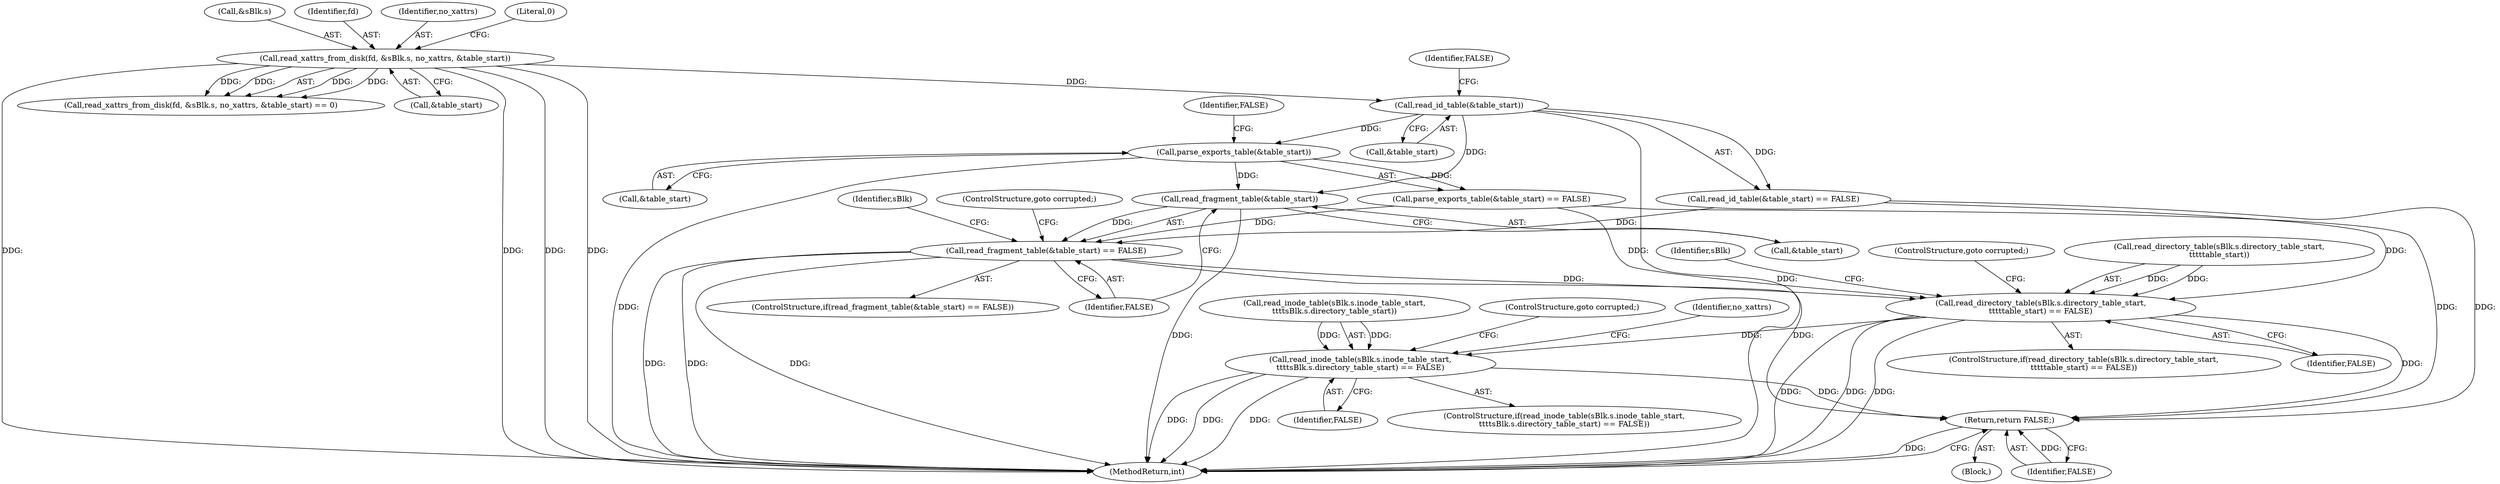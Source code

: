digraph "0_squashfs-tools_f95864afe8833fe3ad782d714b41378e860977b1_1@API" {
"1000281" [label="(Call,read_fragment_table(&table_start))"];
"1000209" [label="(Call,read_id_table(&table_start))"];
"1000146" [label="(Call,read_xattrs_from_disk(fd, &sBlk.s, no_xattrs, &table_start))"];
"1000237" [label="(Call,parse_exports_table(&table_start))"];
"1000280" [label="(Call,read_fragment_table(&table_start) == FALSE)"];
"1000313" [label="(Call,read_directory_table(sBlk.s.directory_table_start,\n\t\t\t\ttable_start) == FALSE)"];
"1000340" [label="(Call,read_inode_table(sBlk.s.inode_table_start,\n\t\t\t\tsBlk.s.directory_table_start) == FALSE)"];
"1000368" [label="(Return,return FALSE;)"];
"1000369" [label="(Identifier,FALSE)"];
"1000148" [label="(Call,&sBlk.s)"];
"1000146" [label="(Call,read_xattrs_from_disk(fd, &sBlk.s, no_xattrs, &table_start))"];
"1000279" [label="(ControlStructure,if(read_fragment_table(&table_start) == FALSE))"];
"1000355" [label="(Identifier,no_xattrs)"];
"1000117" [label="(Block,)"];
"1000285" [label="(ControlStructure,goto corrupted;)"];
"1000304" [label="(Identifier,sBlk)"];
"1000312" [label="(ControlStructure,if(read_directory_table(sBlk.s.directory_table_start,\n\t\t\t\ttable_start) == FALSE))"];
"1000145" [label="(Call,read_xattrs_from_disk(fd, &sBlk.s, no_xattrs, &table_start) == 0)"];
"1000340" [label="(Call,read_inode_table(sBlk.s.inode_table_start,\n\t\t\t\tsBlk.s.directory_table_start) == FALSE)"];
"1000240" [label="(Identifier,FALSE)"];
"1000368" [label="(Return,return FALSE;)"];
"1000322" [label="(ControlStructure,goto corrupted;)"];
"1000314" [label="(Call,read_directory_table(sBlk.s.directory_table_start,\n\t\t\t\ttable_start))"];
"1000212" [label="(Identifier,FALSE)"];
"1000209" [label="(Call,read_id_table(&table_start))"];
"1000281" [label="(Call,read_fragment_table(&table_start))"];
"1000313" [label="(Call,read_directory_table(sBlk.s.directory_table_start,\n\t\t\t\ttable_start) == FALSE)"];
"1000282" [label="(Call,&table_start)"];
"1000341" [label="(Call,read_inode_table(sBlk.s.inode_table_start,\n\t\t\t\tsBlk.s.directory_table_start))"];
"1000339" [label="(ControlStructure,if(read_inode_table(sBlk.s.inode_table_start,\n\t\t\t\tsBlk.s.directory_table_start) == FALSE))"];
"1000147" [label="(Identifier,fd)"];
"1000152" [label="(Identifier,no_xattrs)"];
"1000237" [label="(Call,parse_exports_table(&table_start))"];
"1000327" [label="(Identifier,sBlk)"];
"1000208" [label="(Call,read_id_table(&table_start) == FALSE)"];
"1000238" [label="(Call,&table_start)"];
"1000236" [label="(Call,parse_exports_table(&table_start) == FALSE)"];
"1000153" [label="(Call,&table_start)"];
"1000353" [label="(ControlStructure,goto corrupted;)"];
"1000280" [label="(Call,read_fragment_table(&table_start) == FALSE)"];
"1000370" [label="(MethodReturn,int)"];
"1000155" [label="(Literal,0)"];
"1000352" [label="(Identifier,FALSE)"];
"1000210" [label="(Call,&table_start)"];
"1000321" [label="(Identifier,FALSE)"];
"1000284" [label="(Identifier,FALSE)"];
"1000281" -> "1000280"  [label="AST: "];
"1000281" -> "1000282"  [label="CFG: "];
"1000282" -> "1000281"  [label="AST: "];
"1000284" -> "1000281"  [label="CFG: "];
"1000281" -> "1000370"  [label="DDG: "];
"1000281" -> "1000280"  [label="DDG: "];
"1000209" -> "1000281"  [label="DDG: "];
"1000237" -> "1000281"  [label="DDG: "];
"1000209" -> "1000208"  [label="AST: "];
"1000209" -> "1000210"  [label="CFG: "];
"1000210" -> "1000209"  [label="AST: "];
"1000212" -> "1000209"  [label="CFG: "];
"1000209" -> "1000370"  [label="DDG: "];
"1000209" -> "1000208"  [label="DDG: "];
"1000146" -> "1000209"  [label="DDG: "];
"1000209" -> "1000237"  [label="DDG: "];
"1000146" -> "1000145"  [label="AST: "];
"1000146" -> "1000153"  [label="CFG: "];
"1000147" -> "1000146"  [label="AST: "];
"1000148" -> "1000146"  [label="AST: "];
"1000152" -> "1000146"  [label="AST: "];
"1000153" -> "1000146"  [label="AST: "];
"1000155" -> "1000146"  [label="CFG: "];
"1000146" -> "1000370"  [label="DDG: "];
"1000146" -> "1000370"  [label="DDG: "];
"1000146" -> "1000370"  [label="DDG: "];
"1000146" -> "1000370"  [label="DDG: "];
"1000146" -> "1000145"  [label="DDG: "];
"1000146" -> "1000145"  [label="DDG: "];
"1000146" -> "1000145"  [label="DDG: "];
"1000146" -> "1000145"  [label="DDG: "];
"1000237" -> "1000236"  [label="AST: "];
"1000237" -> "1000238"  [label="CFG: "];
"1000238" -> "1000237"  [label="AST: "];
"1000240" -> "1000237"  [label="CFG: "];
"1000237" -> "1000370"  [label="DDG: "];
"1000237" -> "1000236"  [label="DDG: "];
"1000280" -> "1000279"  [label="AST: "];
"1000280" -> "1000284"  [label="CFG: "];
"1000284" -> "1000280"  [label="AST: "];
"1000285" -> "1000280"  [label="CFG: "];
"1000304" -> "1000280"  [label="CFG: "];
"1000280" -> "1000370"  [label="DDG: "];
"1000280" -> "1000370"  [label="DDG: "];
"1000280" -> "1000370"  [label="DDG: "];
"1000236" -> "1000280"  [label="DDG: "];
"1000208" -> "1000280"  [label="DDG: "];
"1000280" -> "1000313"  [label="DDG: "];
"1000280" -> "1000368"  [label="DDG: "];
"1000313" -> "1000312"  [label="AST: "];
"1000313" -> "1000321"  [label="CFG: "];
"1000314" -> "1000313"  [label="AST: "];
"1000321" -> "1000313"  [label="AST: "];
"1000322" -> "1000313"  [label="CFG: "];
"1000327" -> "1000313"  [label="CFG: "];
"1000313" -> "1000370"  [label="DDG: "];
"1000313" -> "1000370"  [label="DDG: "];
"1000313" -> "1000370"  [label="DDG: "];
"1000314" -> "1000313"  [label="DDG: "];
"1000314" -> "1000313"  [label="DDG: "];
"1000236" -> "1000313"  [label="DDG: "];
"1000208" -> "1000313"  [label="DDG: "];
"1000313" -> "1000340"  [label="DDG: "];
"1000313" -> "1000368"  [label="DDG: "];
"1000340" -> "1000339"  [label="AST: "];
"1000340" -> "1000352"  [label="CFG: "];
"1000341" -> "1000340"  [label="AST: "];
"1000352" -> "1000340"  [label="AST: "];
"1000353" -> "1000340"  [label="CFG: "];
"1000355" -> "1000340"  [label="CFG: "];
"1000340" -> "1000370"  [label="DDG: "];
"1000340" -> "1000370"  [label="DDG: "];
"1000340" -> "1000370"  [label="DDG: "];
"1000341" -> "1000340"  [label="DDG: "];
"1000341" -> "1000340"  [label="DDG: "];
"1000340" -> "1000368"  [label="DDG: "];
"1000368" -> "1000117"  [label="AST: "];
"1000368" -> "1000369"  [label="CFG: "];
"1000369" -> "1000368"  [label="AST: "];
"1000370" -> "1000368"  [label="CFG: "];
"1000368" -> "1000370"  [label="DDG: "];
"1000369" -> "1000368"  [label="DDG: "];
"1000236" -> "1000368"  [label="DDG: "];
"1000208" -> "1000368"  [label="DDG: "];
}
